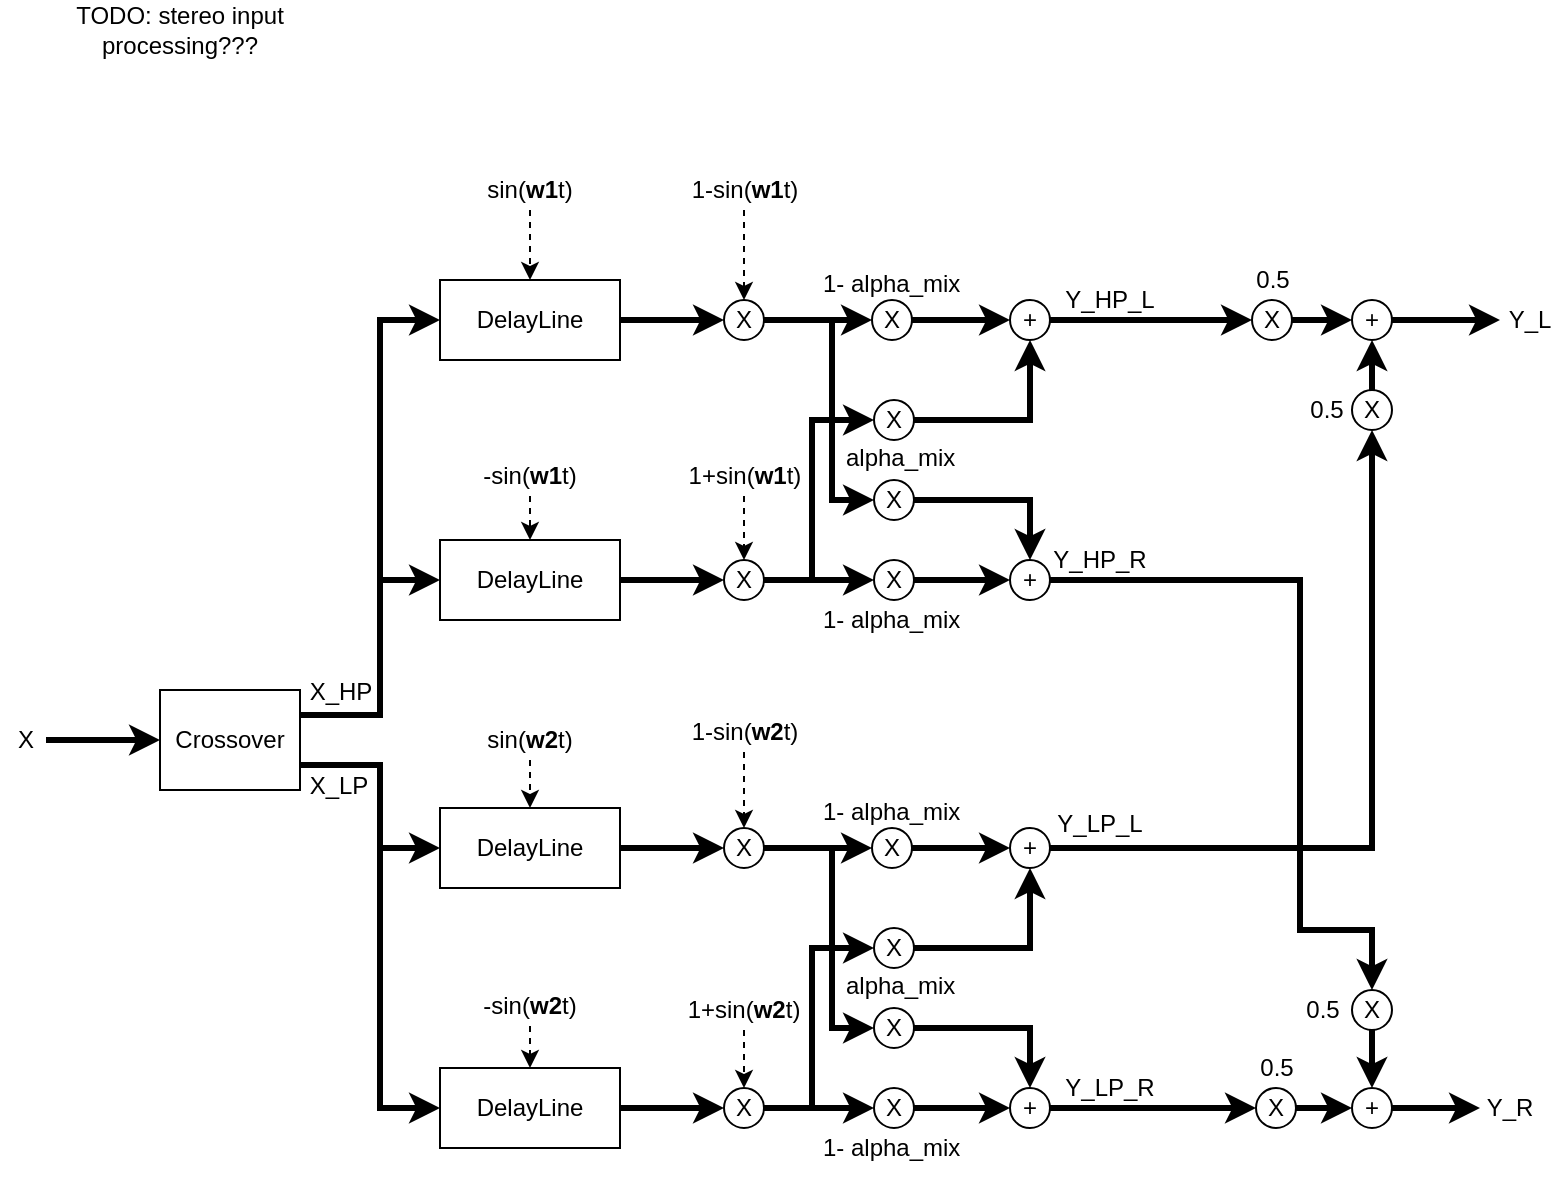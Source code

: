 <mxfile version="13.0.7" type="device"><diagram id="2zSKkl_WBDVp07hG3CrG" name="Page-1"><mxGraphModel dx="995" dy="598" grid="1" gridSize="10" guides="1" tooltips="1" connect="1" arrows="1" fold="1" page="1" pageScale="1" pageWidth="850" pageHeight="1100" math="0" shadow="0"><root><mxCell id="0"/><mxCell id="1" parent="0"/><mxCell id="Ck8v08H0bbpc_d7FTywQ-25" style="edgeStyle=orthogonalEdgeStyle;rounded=0;orthogonalLoop=1;jettySize=auto;html=1;exitX=1;exitY=0.5;exitDx=0;exitDy=0;startSize=2;strokeWidth=3;entryX=0.5;entryY=1;entryDx=0;entryDy=0;" edge="1" parent="1" source="Ck8v08H0bbpc_d7FTywQ-4" target="Ck8v08H0bbpc_d7FTywQ-50"><mxGeometry relative="1" as="geometry"><mxPoint x="426" y="175" as="targetPoint"/><Array as="points"><mxPoint x="416" y="185"/><mxPoint x="416" y="185"/></Array></mxGeometry></mxCell><mxCell id="Ck8v08H0bbpc_d7FTywQ-40" style="edgeStyle=orthogonalEdgeStyle;rounded=0;orthogonalLoop=1;jettySize=auto;html=1;exitX=1;exitY=0.5;exitDx=0;exitDy=0;entryX=0;entryY=0.5;entryDx=0;entryDy=0;startSize=2;strokeWidth=3;" edge="1" parent="1" source="Ck8v08H0bbpc_d7FTywQ-4" target="Ck8v08H0bbpc_d7FTywQ-28"><mxGeometry relative="1" as="geometry"><Array as="points"><mxPoint x="416" y="185"/><mxPoint x="416" y="275"/></Array></mxGeometry></mxCell><mxCell id="Ck8v08H0bbpc_d7FTywQ-4" value="X" style="ellipse;whiteSpace=wrap;html=1;aspect=fixed;" vertex="1" parent="1"><mxGeometry x="362" y="175" width="20" height="20" as="geometry"/></mxCell><mxCell id="Ck8v08H0bbpc_d7FTywQ-1" value="TODO: stereo input processing???" style="text;html=1;strokeColor=none;fillColor=none;align=center;verticalAlign=middle;whiteSpace=wrap;rounded=0;" vertex="1" parent="1"><mxGeometry y="30" width="180" height="20" as="geometry"/></mxCell><mxCell id="Ck8v08H0bbpc_d7FTywQ-21" style="edgeStyle=orthogonalEdgeStyle;rounded=0;orthogonalLoop=1;jettySize=auto;html=1;exitX=1;exitY=0.5;exitDx=0;exitDy=0;entryX=0;entryY=0.5;entryDx=0;entryDy=0;startSize=2;strokeWidth=3;" edge="1" parent="1" source="Ck8v08H0bbpc_d7FTywQ-2" target="Ck8v08H0bbpc_d7FTywQ-4"><mxGeometry relative="1" as="geometry"/></mxCell><mxCell id="Ck8v08H0bbpc_d7FTywQ-2" value="DelayLine" style="rounded=0;whiteSpace=wrap;html=1;" vertex="1" parent="1"><mxGeometry x="220" y="165" width="90" height="40" as="geometry"/></mxCell><mxCell id="Ck8v08H0bbpc_d7FTywQ-22" style="edgeStyle=orthogonalEdgeStyle;rounded=0;orthogonalLoop=1;jettySize=auto;html=1;exitX=1;exitY=0.5;exitDx=0;exitDy=0;entryX=0;entryY=0.5;entryDx=0;entryDy=0;startSize=2;strokeWidth=3;" edge="1" parent="1" source="Ck8v08H0bbpc_d7FTywQ-3" target="Ck8v08H0bbpc_d7FTywQ-17"><mxGeometry relative="1" as="geometry"/></mxCell><mxCell id="Ck8v08H0bbpc_d7FTywQ-3" value="DelayLine" style="rounded=0;whiteSpace=wrap;html=1;" vertex="1" parent="1"><mxGeometry x="220" y="295" width="90" height="40" as="geometry"/></mxCell><mxCell id="Ck8v08H0bbpc_d7FTywQ-26" style="edgeStyle=orthogonalEdgeStyle;rounded=0;orthogonalLoop=1;jettySize=auto;html=1;exitX=1;exitY=0.5;exitDx=0;exitDy=0;entryX=0.5;entryY=1;entryDx=0;entryDy=0;startSize=2;strokeWidth=3;" edge="1" parent="1" source="Ck8v08H0bbpc_d7FTywQ-17" target="Ck8v08H0bbpc_d7FTywQ-45"><mxGeometry relative="1" as="geometry"/></mxCell><mxCell id="Ck8v08H0bbpc_d7FTywQ-41" style="edgeStyle=orthogonalEdgeStyle;rounded=0;orthogonalLoop=1;jettySize=auto;html=1;exitX=1;exitY=0.5;exitDx=0;exitDy=0;entryX=0;entryY=0.5;entryDx=0;entryDy=0;startSize=2;strokeWidth=3;" edge="1" parent="1" source="Ck8v08H0bbpc_d7FTywQ-17" target="Ck8v08H0bbpc_d7FTywQ-27"><mxGeometry relative="1" as="geometry"><Array as="points"><mxPoint x="406" y="315"/><mxPoint x="406" y="235"/></Array></mxGeometry></mxCell><mxCell id="Ck8v08H0bbpc_d7FTywQ-17" value="X" style="ellipse;whiteSpace=wrap;html=1;aspect=fixed;" vertex="1" parent="1"><mxGeometry x="362" y="305" width="20" height="20" as="geometry"/></mxCell><mxCell id="Ck8v08H0bbpc_d7FTywQ-54" style="edgeStyle=orthogonalEdgeStyle;rounded=0;orthogonalLoop=1;jettySize=auto;html=1;exitX=1;exitY=0.5;exitDx=0;exitDy=0;startSize=2;strokeWidth=3;entryX=0;entryY=0.5;entryDx=0;entryDy=0;" edge="1" parent="1" source="Ck8v08H0bbpc_d7FTywQ-105" target="Ck8v08H0bbpc_d7FTywQ-96"><mxGeometry relative="1" as="geometry"><mxPoint x="542" y="185" as="targetPoint"/></mxGeometry></mxCell><mxCell id="Ck8v08H0bbpc_d7FTywQ-23" value="+" style="ellipse;whiteSpace=wrap;html=1;aspect=fixed;" vertex="1" parent="1"><mxGeometry x="505" y="175" width="20" height="20" as="geometry"/></mxCell><mxCell id="Ck8v08H0bbpc_d7FTywQ-24" value="+" style="ellipse;whiteSpace=wrap;html=1;aspect=fixed;" vertex="1" parent="1"><mxGeometry x="505" y="305" width="20" height="20" as="geometry"/></mxCell><mxCell id="Ck8v08H0bbpc_d7FTywQ-42" style="edgeStyle=orthogonalEdgeStyle;rounded=0;orthogonalLoop=1;jettySize=auto;html=1;exitX=1;exitY=0.5;exitDx=0;exitDy=0;entryX=0.5;entryY=1;entryDx=0;entryDy=0;startSize=2;strokeWidth=3;" edge="1" parent="1" source="Ck8v08H0bbpc_d7FTywQ-27" target="Ck8v08H0bbpc_d7FTywQ-23"><mxGeometry relative="1" as="geometry"/></mxCell><mxCell id="Ck8v08H0bbpc_d7FTywQ-27" value="X" style="ellipse;whiteSpace=wrap;html=1;aspect=fixed;" vertex="1" parent="1"><mxGeometry x="437" y="225" width="20" height="20" as="geometry"/></mxCell><mxCell id="Ck8v08H0bbpc_d7FTywQ-43" style="edgeStyle=orthogonalEdgeStyle;rounded=0;orthogonalLoop=1;jettySize=auto;html=1;exitX=1;exitY=0.5;exitDx=0;exitDy=0;entryX=0.5;entryY=0;entryDx=0;entryDy=0;startSize=2;strokeWidth=3;" edge="1" parent="1" source="Ck8v08H0bbpc_d7FTywQ-28" target="Ck8v08H0bbpc_d7FTywQ-24"><mxGeometry relative="1" as="geometry"/></mxCell><mxCell id="Ck8v08H0bbpc_d7FTywQ-28" value="X" style="ellipse;whiteSpace=wrap;html=1;aspect=fixed;" vertex="1" parent="1"><mxGeometry x="437" y="265" width="20" height="20" as="geometry"/></mxCell><mxCell id="Ck8v08H0bbpc_d7FTywQ-29" value="alpha_mix&amp;nbsp;" style="text;html=1;strokeColor=none;fillColor=none;align=center;verticalAlign=middle;whiteSpace=wrap;rounded=0;" vertex="1" parent="1"><mxGeometry x="432" y="244" width="40" height="20" as="geometry"/></mxCell><mxCell id="Ck8v08H0bbpc_d7FTywQ-44" style="edgeStyle=orthogonalEdgeStyle;rounded=0;orthogonalLoop=1;jettySize=auto;html=1;exitX=0.5;exitY=1;exitDx=0;exitDy=0;startSize=2;strokeWidth=3;" edge="1" parent="1" source="Ck8v08H0bbpc_d7FTywQ-29" target="Ck8v08H0bbpc_d7FTywQ-29"><mxGeometry relative="1" as="geometry"/></mxCell><mxCell id="Ck8v08H0bbpc_d7FTywQ-47" style="edgeStyle=orthogonalEdgeStyle;rounded=0;orthogonalLoop=1;jettySize=auto;html=1;exitX=0.5;exitY=0;exitDx=0;exitDy=0;entryX=0;entryY=0.5;entryDx=0;entryDy=0;startSize=2;strokeWidth=3;" edge="1" parent="1" source="Ck8v08H0bbpc_d7FTywQ-45" target="Ck8v08H0bbpc_d7FTywQ-24"><mxGeometry relative="1" as="geometry"/></mxCell><mxCell id="Ck8v08H0bbpc_d7FTywQ-45" value="X" style="ellipse;whiteSpace=wrap;html=1;aspect=fixed;direction=south;" vertex="1" parent="1"><mxGeometry x="437" y="305" width="20" height="20" as="geometry"/></mxCell><mxCell id="Ck8v08H0bbpc_d7FTywQ-48" value="1- alpha_mix&amp;nbsp;" style="text;html=1;strokeColor=none;fillColor=none;align=center;verticalAlign=middle;whiteSpace=wrap;rounded=0;" vertex="1" parent="1"><mxGeometry x="397.5" y="320" width="99" height="30" as="geometry"/></mxCell><mxCell id="Ck8v08H0bbpc_d7FTywQ-51" style="edgeStyle=orthogonalEdgeStyle;rounded=0;orthogonalLoop=1;jettySize=auto;html=1;exitX=0.5;exitY=0;exitDx=0;exitDy=0;entryX=0;entryY=0.5;entryDx=0;entryDy=0;startSize=2;strokeWidth=3;" edge="1" parent="1" source="Ck8v08H0bbpc_d7FTywQ-50" target="Ck8v08H0bbpc_d7FTywQ-23"><mxGeometry relative="1" as="geometry"/></mxCell><mxCell id="Ck8v08H0bbpc_d7FTywQ-50" value="X" style="ellipse;whiteSpace=wrap;html=1;aspect=fixed;direction=south;" vertex="1" parent="1"><mxGeometry x="436" y="175" width="20" height="20" as="geometry"/></mxCell><mxCell id="Ck8v08H0bbpc_d7FTywQ-52" value="1- alpha_mix&amp;nbsp;" style="text;html=1;strokeColor=none;fillColor=none;align=center;verticalAlign=middle;whiteSpace=wrap;rounded=0;" vertex="1" parent="1"><mxGeometry x="397.5" y="152" width="99" height="30" as="geometry"/></mxCell><mxCell id="Ck8v08H0bbpc_d7FTywQ-95" style="edgeStyle=orthogonalEdgeStyle;rounded=0;orthogonalLoop=1;jettySize=auto;html=1;exitX=1;exitY=0.5;exitDx=0;exitDy=0;entryX=0;entryY=0.5;entryDx=0;entryDy=0;startSize=2;strokeWidth=3;" edge="1" parent="1" source="Ck8v08H0bbpc_d7FTywQ-57" target="Ck8v08H0bbpc_d7FTywQ-58"><mxGeometry relative="1" as="geometry"/></mxCell><mxCell id="Ck8v08H0bbpc_d7FTywQ-57" value="X" style="text;html=1;strokeColor=none;fillColor=none;align=center;verticalAlign=middle;whiteSpace=wrap;rounded=0;" vertex="1" parent="1"><mxGeometry x="3" y="385" width="20" height="20" as="geometry"/></mxCell><mxCell id="Ck8v08H0bbpc_d7FTywQ-59" style="edgeStyle=orthogonalEdgeStyle;rounded=0;orthogonalLoop=1;jettySize=auto;html=1;exitX=1;exitY=0.25;exitDx=0;exitDy=0;entryX=0;entryY=0.5;entryDx=0;entryDy=0;startSize=2;strokeWidth=3;" edge="1" parent="1" source="Ck8v08H0bbpc_d7FTywQ-58" target="Ck8v08H0bbpc_d7FTywQ-2"><mxGeometry relative="1" as="geometry"><Array as="points"><mxPoint x="190" y="383"/><mxPoint x="190" y="185"/></Array></mxGeometry></mxCell><mxCell id="Ck8v08H0bbpc_d7FTywQ-60" style="edgeStyle=orthogonalEdgeStyle;rounded=0;orthogonalLoop=1;jettySize=auto;html=1;exitX=1;exitY=0.25;exitDx=0;exitDy=0;entryX=0;entryY=0.5;entryDx=0;entryDy=0;startSize=2;strokeWidth=3;" edge="1" parent="1" source="Ck8v08H0bbpc_d7FTywQ-58" target="Ck8v08H0bbpc_d7FTywQ-3"><mxGeometry relative="1" as="geometry"><Array as="points"><mxPoint x="190" y="383"/><mxPoint x="190" y="315"/></Array></mxGeometry></mxCell><mxCell id="Ck8v08H0bbpc_d7FTywQ-90" style="edgeStyle=orthogonalEdgeStyle;rounded=0;orthogonalLoop=1;jettySize=auto;html=1;exitX=1;exitY=0.75;exitDx=0;exitDy=0;entryX=0;entryY=0.5;entryDx=0;entryDy=0;startSize=2;strokeWidth=3;" edge="1" parent="1" source="Ck8v08H0bbpc_d7FTywQ-58" target="Ck8v08H0bbpc_d7FTywQ-66"><mxGeometry relative="1" as="geometry"><Array as="points"><mxPoint x="190" y="408"/><mxPoint x="190" y="449"/></Array></mxGeometry></mxCell><mxCell id="Ck8v08H0bbpc_d7FTywQ-91" style="edgeStyle=orthogonalEdgeStyle;rounded=0;orthogonalLoop=1;jettySize=auto;html=1;exitX=1;exitY=0.75;exitDx=0;exitDy=0;entryX=0;entryY=0.5;entryDx=0;entryDy=0;startSize=2;strokeWidth=3;" edge="1" parent="1" source="Ck8v08H0bbpc_d7FTywQ-58" target="Ck8v08H0bbpc_d7FTywQ-68"><mxGeometry relative="1" as="geometry"><Array as="points"><mxPoint x="190" y="408"/><mxPoint x="190" y="579"/></Array></mxGeometry></mxCell><mxCell id="Ck8v08H0bbpc_d7FTywQ-58" value="Crossover" style="rounded=0;whiteSpace=wrap;html=1;" vertex="1" parent="1"><mxGeometry x="80" y="370" width="70" height="50" as="geometry"/></mxCell><mxCell id="Ck8v08H0bbpc_d7FTywQ-61" value="X_HP" style="text;html=1;align=center;verticalAlign=middle;resizable=0;points=[];autosize=1;" vertex="1" parent="1"><mxGeometry x="145" y="361" width="50" height="20" as="geometry"/></mxCell><mxCell id="Ck8v08H0bbpc_d7FTywQ-62" style="edgeStyle=orthogonalEdgeStyle;rounded=0;orthogonalLoop=1;jettySize=auto;html=1;exitX=1;exitY=0.5;exitDx=0;exitDy=0;startSize=2;strokeWidth=3;entryX=0.5;entryY=1;entryDx=0;entryDy=0;" edge="1" parent="1" source="Ck8v08H0bbpc_d7FTywQ-64" target="Ck8v08H0bbpc_d7FTywQ-86"><mxGeometry relative="1" as="geometry"><mxPoint x="426" y="439" as="targetPoint"/><Array as="points"><mxPoint x="416" y="449"/><mxPoint x="416" y="449"/></Array></mxGeometry></mxCell><mxCell id="Ck8v08H0bbpc_d7FTywQ-63" style="edgeStyle=orthogonalEdgeStyle;rounded=0;orthogonalLoop=1;jettySize=auto;html=1;exitX=1;exitY=0.5;exitDx=0;exitDy=0;entryX=0;entryY=0.5;entryDx=0;entryDy=0;startSize=2;strokeWidth=3;" edge="1" parent="1" source="Ck8v08H0bbpc_d7FTywQ-64" target="Ck8v08H0bbpc_d7FTywQ-79"><mxGeometry relative="1" as="geometry"><Array as="points"><mxPoint x="416" y="449"/><mxPoint x="416" y="539"/></Array></mxGeometry></mxCell><mxCell id="Ck8v08H0bbpc_d7FTywQ-64" value="X" style="ellipse;whiteSpace=wrap;html=1;aspect=fixed;" vertex="1" parent="1"><mxGeometry x="362" y="439" width="20" height="20" as="geometry"/></mxCell><mxCell id="Ck8v08H0bbpc_d7FTywQ-65" style="edgeStyle=orthogonalEdgeStyle;rounded=0;orthogonalLoop=1;jettySize=auto;html=1;exitX=1;exitY=0.5;exitDx=0;exitDy=0;entryX=0;entryY=0.5;entryDx=0;entryDy=0;startSize=2;strokeWidth=3;" edge="1" parent="1" source="Ck8v08H0bbpc_d7FTywQ-66" target="Ck8v08H0bbpc_d7FTywQ-64"><mxGeometry relative="1" as="geometry"/></mxCell><mxCell id="Ck8v08H0bbpc_d7FTywQ-66" value="DelayLine" style="rounded=0;whiteSpace=wrap;html=1;" vertex="1" parent="1"><mxGeometry x="220" y="429" width="90" height="40" as="geometry"/></mxCell><mxCell id="Ck8v08H0bbpc_d7FTywQ-67" style="edgeStyle=orthogonalEdgeStyle;rounded=0;orthogonalLoop=1;jettySize=auto;html=1;exitX=1;exitY=0.5;exitDx=0;exitDy=0;entryX=0;entryY=0.5;entryDx=0;entryDy=0;startSize=2;strokeWidth=3;" edge="1" parent="1" source="Ck8v08H0bbpc_d7FTywQ-68" target="Ck8v08H0bbpc_d7FTywQ-71"><mxGeometry relative="1" as="geometry"/></mxCell><mxCell id="Ck8v08H0bbpc_d7FTywQ-68" value="DelayLine" style="rounded=0;whiteSpace=wrap;html=1;" vertex="1" parent="1"><mxGeometry x="220" y="559" width="90" height="40" as="geometry"/></mxCell><mxCell id="Ck8v08H0bbpc_d7FTywQ-69" style="edgeStyle=orthogonalEdgeStyle;rounded=0;orthogonalLoop=1;jettySize=auto;html=1;exitX=1;exitY=0.5;exitDx=0;exitDy=0;entryX=0.5;entryY=1;entryDx=0;entryDy=0;startSize=2;strokeWidth=3;" edge="1" parent="1" source="Ck8v08H0bbpc_d7FTywQ-71" target="Ck8v08H0bbpc_d7FTywQ-83"><mxGeometry relative="1" as="geometry"/></mxCell><mxCell id="Ck8v08H0bbpc_d7FTywQ-70" style="edgeStyle=orthogonalEdgeStyle;rounded=0;orthogonalLoop=1;jettySize=auto;html=1;exitX=1;exitY=0.5;exitDx=0;exitDy=0;entryX=0;entryY=0.5;entryDx=0;entryDy=0;startSize=2;strokeWidth=3;" edge="1" parent="1" source="Ck8v08H0bbpc_d7FTywQ-71" target="Ck8v08H0bbpc_d7FTywQ-77"><mxGeometry relative="1" as="geometry"><Array as="points"><mxPoint x="406" y="579"/><mxPoint x="406" y="499"/></Array></mxGeometry></mxCell><mxCell id="Ck8v08H0bbpc_d7FTywQ-71" value="X" style="ellipse;whiteSpace=wrap;html=1;aspect=fixed;" vertex="1" parent="1"><mxGeometry x="362" y="569" width="20" height="20" as="geometry"/></mxCell><mxCell id="Ck8v08H0bbpc_d7FTywQ-99" style="edgeStyle=orthogonalEdgeStyle;rounded=0;orthogonalLoop=1;jettySize=auto;html=1;exitX=0.5;exitY=0;exitDx=0;exitDy=0;entryX=0.5;entryY=1;entryDx=0;entryDy=0;startSize=2;strokeWidth=3;" edge="1" parent="1" source="Ck8v08H0bbpc_d7FTywQ-107" target="Ck8v08H0bbpc_d7FTywQ-96"><mxGeometry relative="1" as="geometry"><Array as="points"/></mxGeometry></mxCell><mxCell id="Ck8v08H0bbpc_d7FTywQ-73" value="+" style="ellipse;whiteSpace=wrap;html=1;aspect=fixed;" vertex="1" parent="1"><mxGeometry x="505" y="439" width="20" height="20" as="geometry"/></mxCell><mxCell id="Ck8v08H0bbpc_d7FTywQ-98" style="edgeStyle=orthogonalEdgeStyle;rounded=0;orthogonalLoop=1;jettySize=auto;html=1;exitX=1;exitY=0.5;exitDx=0;exitDy=0;entryX=0;entryY=0.5;entryDx=0;entryDy=0;startSize=2;strokeWidth=3;" edge="1" parent="1" source="Ck8v08H0bbpc_d7FTywQ-118" target="Ck8v08H0bbpc_d7FTywQ-97"><mxGeometry relative="1" as="geometry"/></mxCell><mxCell id="Ck8v08H0bbpc_d7FTywQ-75" value="+" style="ellipse;whiteSpace=wrap;html=1;aspect=fixed;" vertex="1" parent="1"><mxGeometry x="505" y="569" width="20" height="20" as="geometry"/></mxCell><mxCell id="Ck8v08H0bbpc_d7FTywQ-76" style="edgeStyle=orthogonalEdgeStyle;rounded=0;orthogonalLoop=1;jettySize=auto;html=1;exitX=1;exitY=0.5;exitDx=0;exitDy=0;entryX=0.5;entryY=1;entryDx=0;entryDy=0;startSize=2;strokeWidth=3;" edge="1" parent="1" source="Ck8v08H0bbpc_d7FTywQ-77" target="Ck8v08H0bbpc_d7FTywQ-73"><mxGeometry relative="1" as="geometry"/></mxCell><mxCell id="Ck8v08H0bbpc_d7FTywQ-77" value="X" style="ellipse;whiteSpace=wrap;html=1;aspect=fixed;" vertex="1" parent="1"><mxGeometry x="437" y="489" width="20" height="20" as="geometry"/></mxCell><mxCell id="Ck8v08H0bbpc_d7FTywQ-78" style="edgeStyle=orthogonalEdgeStyle;rounded=0;orthogonalLoop=1;jettySize=auto;html=1;exitX=1;exitY=0.5;exitDx=0;exitDy=0;entryX=0.5;entryY=0;entryDx=0;entryDy=0;startSize=2;strokeWidth=3;" edge="1" parent="1" source="Ck8v08H0bbpc_d7FTywQ-79" target="Ck8v08H0bbpc_d7FTywQ-75"><mxGeometry relative="1" as="geometry"/></mxCell><mxCell id="Ck8v08H0bbpc_d7FTywQ-79" value="X" style="ellipse;whiteSpace=wrap;html=1;aspect=fixed;" vertex="1" parent="1"><mxGeometry x="437" y="529" width="20" height="20" as="geometry"/></mxCell><mxCell id="Ck8v08H0bbpc_d7FTywQ-80" value="alpha_mix&amp;nbsp;" style="text;html=1;strokeColor=none;fillColor=none;align=center;verticalAlign=middle;whiteSpace=wrap;rounded=0;" vertex="1" parent="1"><mxGeometry x="432" y="508" width="40" height="20" as="geometry"/></mxCell><mxCell id="Ck8v08H0bbpc_d7FTywQ-81" style="edgeStyle=orthogonalEdgeStyle;rounded=0;orthogonalLoop=1;jettySize=auto;html=1;exitX=0.5;exitY=1;exitDx=0;exitDy=0;startSize=2;strokeWidth=3;" edge="1" parent="1" source="Ck8v08H0bbpc_d7FTywQ-80" target="Ck8v08H0bbpc_d7FTywQ-80"><mxGeometry relative="1" as="geometry"/></mxCell><mxCell id="Ck8v08H0bbpc_d7FTywQ-82" style="edgeStyle=orthogonalEdgeStyle;rounded=0;orthogonalLoop=1;jettySize=auto;html=1;exitX=0.5;exitY=0;exitDx=0;exitDy=0;entryX=0;entryY=0.5;entryDx=0;entryDy=0;startSize=2;strokeWidth=3;" edge="1" parent="1" source="Ck8v08H0bbpc_d7FTywQ-83" target="Ck8v08H0bbpc_d7FTywQ-75"><mxGeometry relative="1" as="geometry"/></mxCell><mxCell id="Ck8v08H0bbpc_d7FTywQ-83" value="X" style="ellipse;whiteSpace=wrap;html=1;aspect=fixed;direction=south;" vertex="1" parent="1"><mxGeometry x="437" y="569" width="20" height="20" as="geometry"/></mxCell><mxCell id="Ck8v08H0bbpc_d7FTywQ-84" value="1- alpha_mix&amp;nbsp;" style="text;html=1;strokeColor=none;fillColor=none;align=center;verticalAlign=middle;whiteSpace=wrap;rounded=0;" vertex="1" parent="1"><mxGeometry x="397.5" y="584" width="99" height="30" as="geometry"/></mxCell><mxCell id="Ck8v08H0bbpc_d7FTywQ-85" style="edgeStyle=orthogonalEdgeStyle;rounded=0;orthogonalLoop=1;jettySize=auto;html=1;exitX=0.5;exitY=0;exitDx=0;exitDy=0;entryX=0;entryY=0.5;entryDx=0;entryDy=0;startSize=2;strokeWidth=3;" edge="1" parent="1" source="Ck8v08H0bbpc_d7FTywQ-86" target="Ck8v08H0bbpc_d7FTywQ-73"><mxGeometry relative="1" as="geometry"/></mxCell><mxCell id="Ck8v08H0bbpc_d7FTywQ-86" value="X" style="ellipse;whiteSpace=wrap;html=1;aspect=fixed;direction=south;" vertex="1" parent="1"><mxGeometry x="436" y="439" width="20" height="20" as="geometry"/></mxCell><mxCell id="Ck8v08H0bbpc_d7FTywQ-87" value="1- alpha_mix&amp;nbsp;" style="text;html=1;strokeColor=none;fillColor=none;align=center;verticalAlign=middle;whiteSpace=wrap;rounded=0;" vertex="1" parent="1"><mxGeometry x="397.5" y="416" width="99" height="30" as="geometry"/></mxCell><mxCell id="Ck8v08H0bbpc_d7FTywQ-92" value="X_LP" style="text;html=1;align=center;verticalAlign=middle;resizable=0;points=[];autosize=1;" vertex="1" parent="1"><mxGeometry x="149" y="408" width="40" height="20" as="geometry"/></mxCell><mxCell id="Ck8v08H0bbpc_d7FTywQ-122" style="edgeStyle=orthogonalEdgeStyle;rounded=0;orthogonalLoop=1;jettySize=auto;html=1;exitX=1;exitY=0.5;exitDx=0;exitDy=0;entryX=0;entryY=0.5;entryDx=0;entryDy=0;startSize=2;strokeWidth=3;" edge="1" parent="1" source="Ck8v08H0bbpc_d7FTywQ-96" target="Ck8v08H0bbpc_d7FTywQ-121"><mxGeometry relative="1" as="geometry"/></mxCell><mxCell id="Ck8v08H0bbpc_d7FTywQ-96" value="+" style="ellipse;whiteSpace=wrap;html=1;aspect=fixed;" vertex="1" parent="1"><mxGeometry x="676" y="175" width="20" height="20" as="geometry"/></mxCell><mxCell id="Ck8v08H0bbpc_d7FTywQ-124" style="edgeStyle=orthogonalEdgeStyle;rounded=0;orthogonalLoop=1;jettySize=auto;html=1;exitX=1;exitY=0.5;exitDx=0;exitDy=0;entryX=0;entryY=0.5;entryDx=0;entryDy=0;startSize=2;strokeWidth=3;" edge="1" parent="1" source="Ck8v08H0bbpc_d7FTywQ-97" target="Ck8v08H0bbpc_d7FTywQ-123"><mxGeometry relative="1" as="geometry"/></mxCell><mxCell id="Ck8v08H0bbpc_d7FTywQ-97" value="+" style="ellipse;whiteSpace=wrap;html=1;aspect=fixed;" vertex="1" parent="1"><mxGeometry x="676" y="569" width="20" height="20" as="geometry"/></mxCell><mxCell id="Ck8v08H0bbpc_d7FTywQ-100" value="Y_HP_L" style="text;html=1;strokeColor=none;fillColor=none;align=center;verticalAlign=middle;whiteSpace=wrap;rounded=0;" vertex="1" parent="1"><mxGeometry x="525" y="160" width="60" height="30" as="geometry"/></mxCell><mxCell id="Ck8v08H0bbpc_d7FTywQ-101" value="Y_HP_R" style="text;html=1;strokeColor=none;fillColor=none;align=center;verticalAlign=middle;whiteSpace=wrap;rounded=0;" vertex="1" parent="1"><mxGeometry x="520" y="290" width="60" height="30" as="geometry"/></mxCell><mxCell id="Ck8v08H0bbpc_d7FTywQ-102" value="Y_LP_L" style="text;html=1;strokeColor=none;fillColor=none;align=center;verticalAlign=middle;whiteSpace=wrap;rounded=0;" vertex="1" parent="1"><mxGeometry x="520" y="422" width="60" height="30" as="geometry"/></mxCell><mxCell id="Ck8v08H0bbpc_d7FTywQ-103" value="Y_LP_R" style="text;html=1;strokeColor=none;fillColor=none;align=center;verticalAlign=middle;whiteSpace=wrap;rounded=0;" vertex="1" parent="1"><mxGeometry x="525" y="554" width="60" height="30" as="geometry"/></mxCell><mxCell id="Ck8v08H0bbpc_d7FTywQ-105" value="X" style="ellipse;whiteSpace=wrap;html=1;aspect=fixed;" vertex="1" parent="1"><mxGeometry x="626" y="175" width="20" height="20" as="geometry"/></mxCell><mxCell id="Ck8v08H0bbpc_d7FTywQ-106" style="edgeStyle=orthogonalEdgeStyle;rounded=0;orthogonalLoop=1;jettySize=auto;html=1;exitX=1;exitY=0.5;exitDx=0;exitDy=0;startSize=2;strokeWidth=3;entryX=0;entryY=0.5;entryDx=0;entryDy=0;" edge="1" parent="1" source="Ck8v08H0bbpc_d7FTywQ-23" target="Ck8v08H0bbpc_d7FTywQ-105"><mxGeometry relative="1" as="geometry"><mxPoint x="525" y="185" as="sourcePoint"/><mxPoint x="710" y="185" as="targetPoint"/></mxGeometry></mxCell><mxCell id="Ck8v08H0bbpc_d7FTywQ-107" value="X" style="ellipse;whiteSpace=wrap;html=1;aspect=fixed;" vertex="1" parent="1"><mxGeometry x="676" y="220" width="20" height="20" as="geometry"/></mxCell><mxCell id="Ck8v08H0bbpc_d7FTywQ-109" style="edgeStyle=orthogonalEdgeStyle;rounded=0;orthogonalLoop=1;jettySize=auto;html=1;exitX=1;exitY=0.5;exitDx=0;exitDy=0;entryX=0.5;entryY=1;entryDx=0;entryDy=0;startSize=2;strokeWidth=3;" edge="1" parent="1" source="Ck8v08H0bbpc_d7FTywQ-73" target="Ck8v08H0bbpc_d7FTywQ-107"><mxGeometry relative="1" as="geometry"><mxPoint x="525" y="449" as="sourcePoint"/><mxPoint x="720" y="195" as="targetPoint"/></mxGeometry></mxCell><mxCell id="Ck8v08H0bbpc_d7FTywQ-111" value="0.5" style="text;html=1;align=center;verticalAlign=middle;resizable=0;points=[];autosize=1;" vertex="1" parent="1"><mxGeometry x="621" y="155" width="30" height="20" as="geometry"/></mxCell><mxCell id="Ck8v08H0bbpc_d7FTywQ-112" value="0.5" style="text;html=1;align=center;verticalAlign=middle;resizable=0;points=[];autosize=1;" vertex="1" parent="1"><mxGeometry x="648" y="220" width="30" height="20" as="geometry"/></mxCell><mxCell id="Ck8v08H0bbpc_d7FTywQ-116" style="edgeStyle=orthogonalEdgeStyle;rounded=0;orthogonalLoop=1;jettySize=auto;html=1;exitX=0.5;exitY=1;exitDx=0;exitDy=0;entryX=0.5;entryY=0;entryDx=0;entryDy=0;startSize=2;strokeWidth=3;" edge="1" parent="1" source="Ck8v08H0bbpc_d7FTywQ-113" target="Ck8v08H0bbpc_d7FTywQ-97"><mxGeometry relative="1" as="geometry"/></mxCell><mxCell id="Ck8v08H0bbpc_d7FTywQ-113" value="X" style="ellipse;whiteSpace=wrap;html=1;aspect=fixed;" vertex="1" parent="1"><mxGeometry x="676" y="520" width="20" height="20" as="geometry"/></mxCell><mxCell id="Ck8v08H0bbpc_d7FTywQ-115" style="edgeStyle=orthogonalEdgeStyle;rounded=0;orthogonalLoop=1;jettySize=auto;html=1;exitX=1;exitY=0.5;exitDx=0;exitDy=0;entryX=0.5;entryY=0;entryDx=0;entryDy=0;startSize=2;strokeWidth=3;" edge="1" parent="1" source="Ck8v08H0bbpc_d7FTywQ-24" target="Ck8v08H0bbpc_d7FTywQ-113"><mxGeometry relative="1" as="geometry"><mxPoint x="525" y="315" as="sourcePoint"/><mxPoint x="720" y="569" as="targetPoint"/><Array as="points"><mxPoint x="650" y="315"/><mxPoint x="650" y="490"/><mxPoint x="686" y="490"/></Array></mxGeometry></mxCell><mxCell id="Ck8v08H0bbpc_d7FTywQ-117" value="0.5" style="text;html=1;align=center;verticalAlign=middle;resizable=0;points=[];autosize=1;" vertex="1" parent="1"><mxGeometry x="646" y="520" width="30" height="20" as="geometry"/></mxCell><mxCell id="Ck8v08H0bbpc_d7FTywQ-118" value="X" style="ellipse;whiteSpace=wrap;html=1;aspect=fixed;" vertex="1" parent="1"><mxGeometry x="628" y="569" width="20" height="20" as="geometry"/></mxCell><mxCell id="Ck8v08H0bbpc_d7FTywQ-119" style="edgeStyle=orthogonalEdgeStyle;rounded=0;orthogonalLoop=1;jettySize=auto;html=1;exitX=1;exitY=0.5;exitDx=0;exitDy=0;entryX=0;entryY=0.5;entryDx=0;entryDy=0;startSize=2;strokeWidth=3;" edge="1" parent="1" source="Ck8v08H0bbpc_d7FTywQ-75" target="Ck8v08H0bbpc_d7FTywQ-118"><mxGeometry relative="1" as="geometry"><mxPoint x="525" y="579" as="sourcePoint"/><mxPoint x="710" y="579" as="targetPoint"/></mxGeometry></mxCell><mxCell id="Ck8v08H0bbpc_d7FTywQ-120" value="0.5" style="text;html=1;align=center;verticalAlign=middle;resizable=0;points=[];autosize=1;" vertex="1" parent="1"><mxGeometry x="623" y="549" width="30" height="20" as="geometry"/></mxCell><mxCell id="Ck8v08H0bbpc_d7FTywQ-121" value="Y_L" style="text;html=1;strokeColor=none;fillColor=none;align=center;verticalAlign=middle;whiteSpace=wrap;rounded=0;" vertex="1" parent="1"><mxGeometry x="750" y="170" width="30" height="30" as="geometry"/></mxCell><mxCell id="Ck8v08H0bbpc_d7FTywQ-123" value="Y_R" style="text;html=1;strokeColor=none;fillColor=none;align=center;verticalAlign=middle;whiteSpace=wrap;rounded=0;" vertex="1" parent="1"><mxGeometry x="740" y="564" width="30" height="30" as="geometry"/></mxCell><mxCell id="Ck8v08H0bbpc_d7FTywQ-129" style="edgeStyle=orthogonalEdgeStyle;rounded=0;orthogonalLoop=1;jettySize=auto;html=1;exitX=0.5;exitY=1;exitDx=0;exitDy=0;entryX=0.5;entryY=0;entryDx=0;entryDy=0;startSize=2;strokeWidth=1;dashed=1;" edge="1" parent="1" source="Ck8v08H0bbpc_d7FTywQ-128" target="Ck8v08H0bbpc_d7FTywQ-2"><mxGeometry relative="1" as="geometry"/></mxCell><mxCell id="Ck8v08H0bbpc_d7FTywQ-128" value="sin(&lt;b&gt;w1&lt;/b&gt;t)" style="text;html=1;strokeColor=none;fillColor=none;align=center;verticalAlign=middle;whiteSpace=wrap;rounded=0;" vertex="1" parent="1"><mxGeometry x="240" y="110" width="50" height="20" as="geometry"/></mxCell><mxCell id="Ck8v08H0bbpc_d7FTywQ-131" style="edgeStyle=orthogonalEdgeStyle;rounded=0;orthogonalLoop=1;jettySize=auto;html=1;exitX=0.5;exitY=1;exitDx=0;exitDy=0;entryX=0.5;entryY=0;entryDx=0;entryDy=0;dashed=1;startSize=2;strokeWidth=1;" edge="1" parent="1" source="Ck8v08H0bbpc_d7FTywQ-130" target="Ck8v08H0bbpc_d7FTywQ-4"><mxGeometry relative="1" as="geometry"/></mxCell><mxCell id="Ck8v08H0bbpc_d7FTywQ-130" value="1-sin(&lt;b&gt;w1&lt;/b&gt;t)" style="text;html=1;strokeColor=none;fillColor=none;align=center;verticalAlign=middle;whiteSpace=wrap;rounded=0;" vertex="1" parent="1"><mxGeometry x="340.5" y="110" width="63" height="20" as="geometry"/></mxCell><mxCell id="Ck8v08H0bbpc_d7FTywQ-133" style="edgeStyle=orthogonalEdgeStyle;rounded=0;orthogonalLoop=1;jettySize=auto;html=1;exitX=0.5;exitY=1;exitDx=0;exitDy=0;entryX=0.5;entryY=0;entryDx=0;entryDy=0;dashed=1;startSize=2;strokeWidth=1;" edge="1" parent="1" source="Ck8v08H0bbpc_d7FTywQ-132" target="Ck8v08H0bbpc_d7FTywQ-3"><mxGeometry relative="1" as="geometry"/></mxCell><mxCell id="Ck8v08H0bbpc_d7FTywQ-132" value="-sin(&lt;b&gt;w1&lt;/b&gt;t)" style="text;html=1;strokeColor=none;fillColor=none;align=center;verticalAlign=middle;whiteSpace=wrap;rounded=0;" vertex="1" parent="1"><mxGeometry x="240" y="253" width="50" height="20" as="geometry"/></mxCell><mxCell id="Ck8v08H0bbpc_d7FTywQ-135" style="edgeStyle=orthogonalEdgeStyle;rounded=0;orthogonalLoop=1;jettySize=auto;html=1;exitX=0.5;exitY=1;exitDx=0;exitDy=0;entryX=0.5;entryY=0;entryDx=0;entryDy=0;dashed=1;startSize=2;strokeWidth=1;" edge="1" parent="1" source="Ck8v08H0bbpc_d7FTywQ-134" target="Ck8v08H0bbpc_d7FTywQ-17"><mxGeometry relative="1" as="geometry"/></mxCell><mxCell id="Ck8v08H0bbpc_d7FTywQ-134" value="1+sin(&lt;b&gt;w1&lt;/b&gt;t)" style="text;html=1;strokeColor=none;fillColor=none;align=center;verticalAlign=middle;whiteSpace=wrap;rounded=0;" vertex="1" parent="1"><mxGeometry x="338.5" y="253" width="67" height="20" as="geometry"/></mxCell><mxCell id="Ck8v08H0bbpc_d7FTywQ-138" style="edgeStyle=orthogonalEdgeStyle;rounded=0;orthogonalLoop=1;jettySize=auto;html=1;exitX=0.5;exitY=1;exitDx=0;exitDy=0;entryX=0.5;entryY=0;entryDx=0;entryDy=0;dashed=1;startSize=2;strokeWidth=1;" edge="1" parent="1" source="Ck8v08H0bbpc_d7FTywQ-136" target="Ck8v08H0bbpc_d7FTywQ-66"><mxGeometry relative="1" as="geometry"/></mxCell><mxCell id="Ck8v08H0bbpc_d7FTywQ-136" value="sin(&lt;b&gt;w2&lt;/b&gt;t)" style="text;html=1;strokeColor=none;fillColor=none;align=center;verticalAlign=middle;whiteSpace=wrap;rounded=0;" vertex="1" parent="1"><mxGeometry x="240" y="385" width="50" height="20" as="geometry"/></mxCell><mxCell id="Ck8v08H0bbpc_d7FTywQ-139" style="edgeStyle=orthogonalEdgeStyle;rounded=0;orthogonalLoop=1;jettySize=auto;html=1;exitX=0.5;exitY=1;exitDx=0;exitDy=0;entryX=0.5;entryY=0;entryDx=0;entryDy=0;dashed=1;startSize=2;strokeWidth=1;" edge="1" parent="1" source="Ck8v08H0bbpc_d7FTywQ-137" target="Ck8v08H0bbpc_d7FTywQ-64"><mxGeometry relative="1" as="geometry"/></mxCell><mxCell id="Ck8v08H0bbpc_d7FTywQ-137" value="1-sin(&lt;b&gt;w2&lt;/b&gt;t)" style="text;html=1;strokeColor=none;fillColor=none;align=center;verticalAlign=middle;whiteSpace=wrap;rounded=0;" vertex="1" parent="1"><mxGeometry x="340.5" y="381" width="63" height="20" as="geometry"/></mxCell><mxCell id="Ck8v08H0bbpc_d7FTywQ-142" style="edgeStyle=orthogonalEdgeStyle;rounded=0;orthogonalLoop=1;jettySize=auto;html=1;exitX=0.5;exitY=1;exitDx=0;exitDy=0;entryX=0.5;entryY=0;entryDx=0;entryDy=0;dashed=1;startSize=2;strokeWidth=1;" edge="1" parent="1" source="Ck8v08H0bbpc_d7FTywQ-140" target="Ck8v08H0bbpc_d7FTywQ-68"><mxGeometry relative="1" as="geometry"/></mxCell><mxCell id="Ck8v08H0bbpc_d7FTywQ-140" value="-sin(&lt;b&gt;w2&lt;/b&gt;t)" style="text;html=1;strokeColor=none;fillColor=none;align=center;verticalAlign=middle;whiteSpace=wrap;rounded=0;" vertex="1" parent="1"><mxGeometry x="240" y="518" width="50" height="20" as="geometry"/></mxCell><mxCell id="Ck8v08H0bbpc_d7FTywQ-143" style="edgeStyle=orthogonalEdgeStyle;rounded=0;orthogonalLoop=1;jettySize=auto;html=1;exitX=0.5;exitY=1;exitDx=0;exitDy=0;entryX=0.5;entryY=0;entryDx=0;entryDy=0;dashed=1;startSize=2;strokeWidth=1;" edge="1" parent="1" source="Ck8v08H0bbpc_d7FTywQ-141" target="Ck8v08H0bbpc_d7FTywQ-71"><mxGeometry relative="1" as="geometry"/></mxCell><mxCell id="Ck8v08H0bbpc_d7FTywQ-141" value="1+sin(&lt;b&gt;w2&lt;/b&gt;t)" style="text;html=1;strokeColor=none;fillColor=none;align=center;verticalAlign=middle;whiteSpace=wrap;rounded=0;" vertex="1" parent="1"><mxGeometry x="347" y="520" width="50" height="20" as="geometry"/></mxCell></root></mxGraphModel></diagram></mxfile>